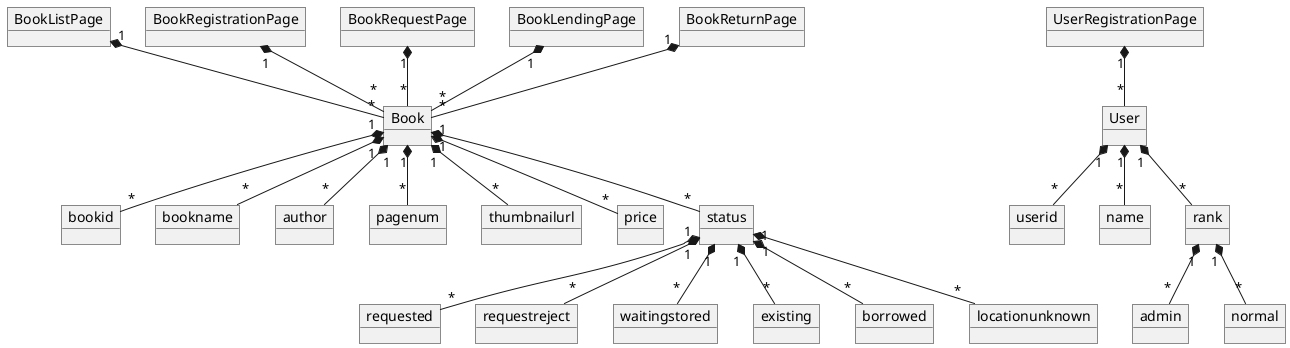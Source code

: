 # Sudhi Library
@startuml

object bookid
object bookname
object author
object pagenum
object thumbnailurl
object price
object status
object requested
object requestreject
object waitingstored 
object existing
object borrowed
object locationunknown

object userid
object name
object rank
object admin
object normal


object Book
object User


object BookListPage
object BookRegistrationPage
object BookRequestPage
object BookLendingPage
object BookReturnPage

object UserRegistrationPage

BookListPage "1" *-- "*" Book
BookRegistrationPage "1" *-- "*" Book
BookRequestPage "1" *-- "*" Book
BookLendingPage "1" *-- "*" Book
BookReturnPage "1" *-- "*" Book

UserRegistrationPage "1" *-- "*" User

Book "1" *-- "*" bookid
Book "1" *-- "*" bookname
Book "1" *-- "*" author
Book "1" *-- "*" pagenum
Book "1" *-- "*" thumbnailurl
Book "1" *-- "*" price
Book "1" *-- "*" status

status  "1" *-- "*" requested 
status  "1" *-- "*" requestreject
status  "1" *-- "*" waitingstored 
status  "1" *-- "*" existing
status  "1" *-- "*" borrowed
status  "1" *-- "*" locationunknown

User "1" *-- "*" userid
User "1" *-- "*" name 
User "1" *-- "*" rank


rank "1" *-- "*" admin
rank "1" *-- "*" normal




















@enduml 
